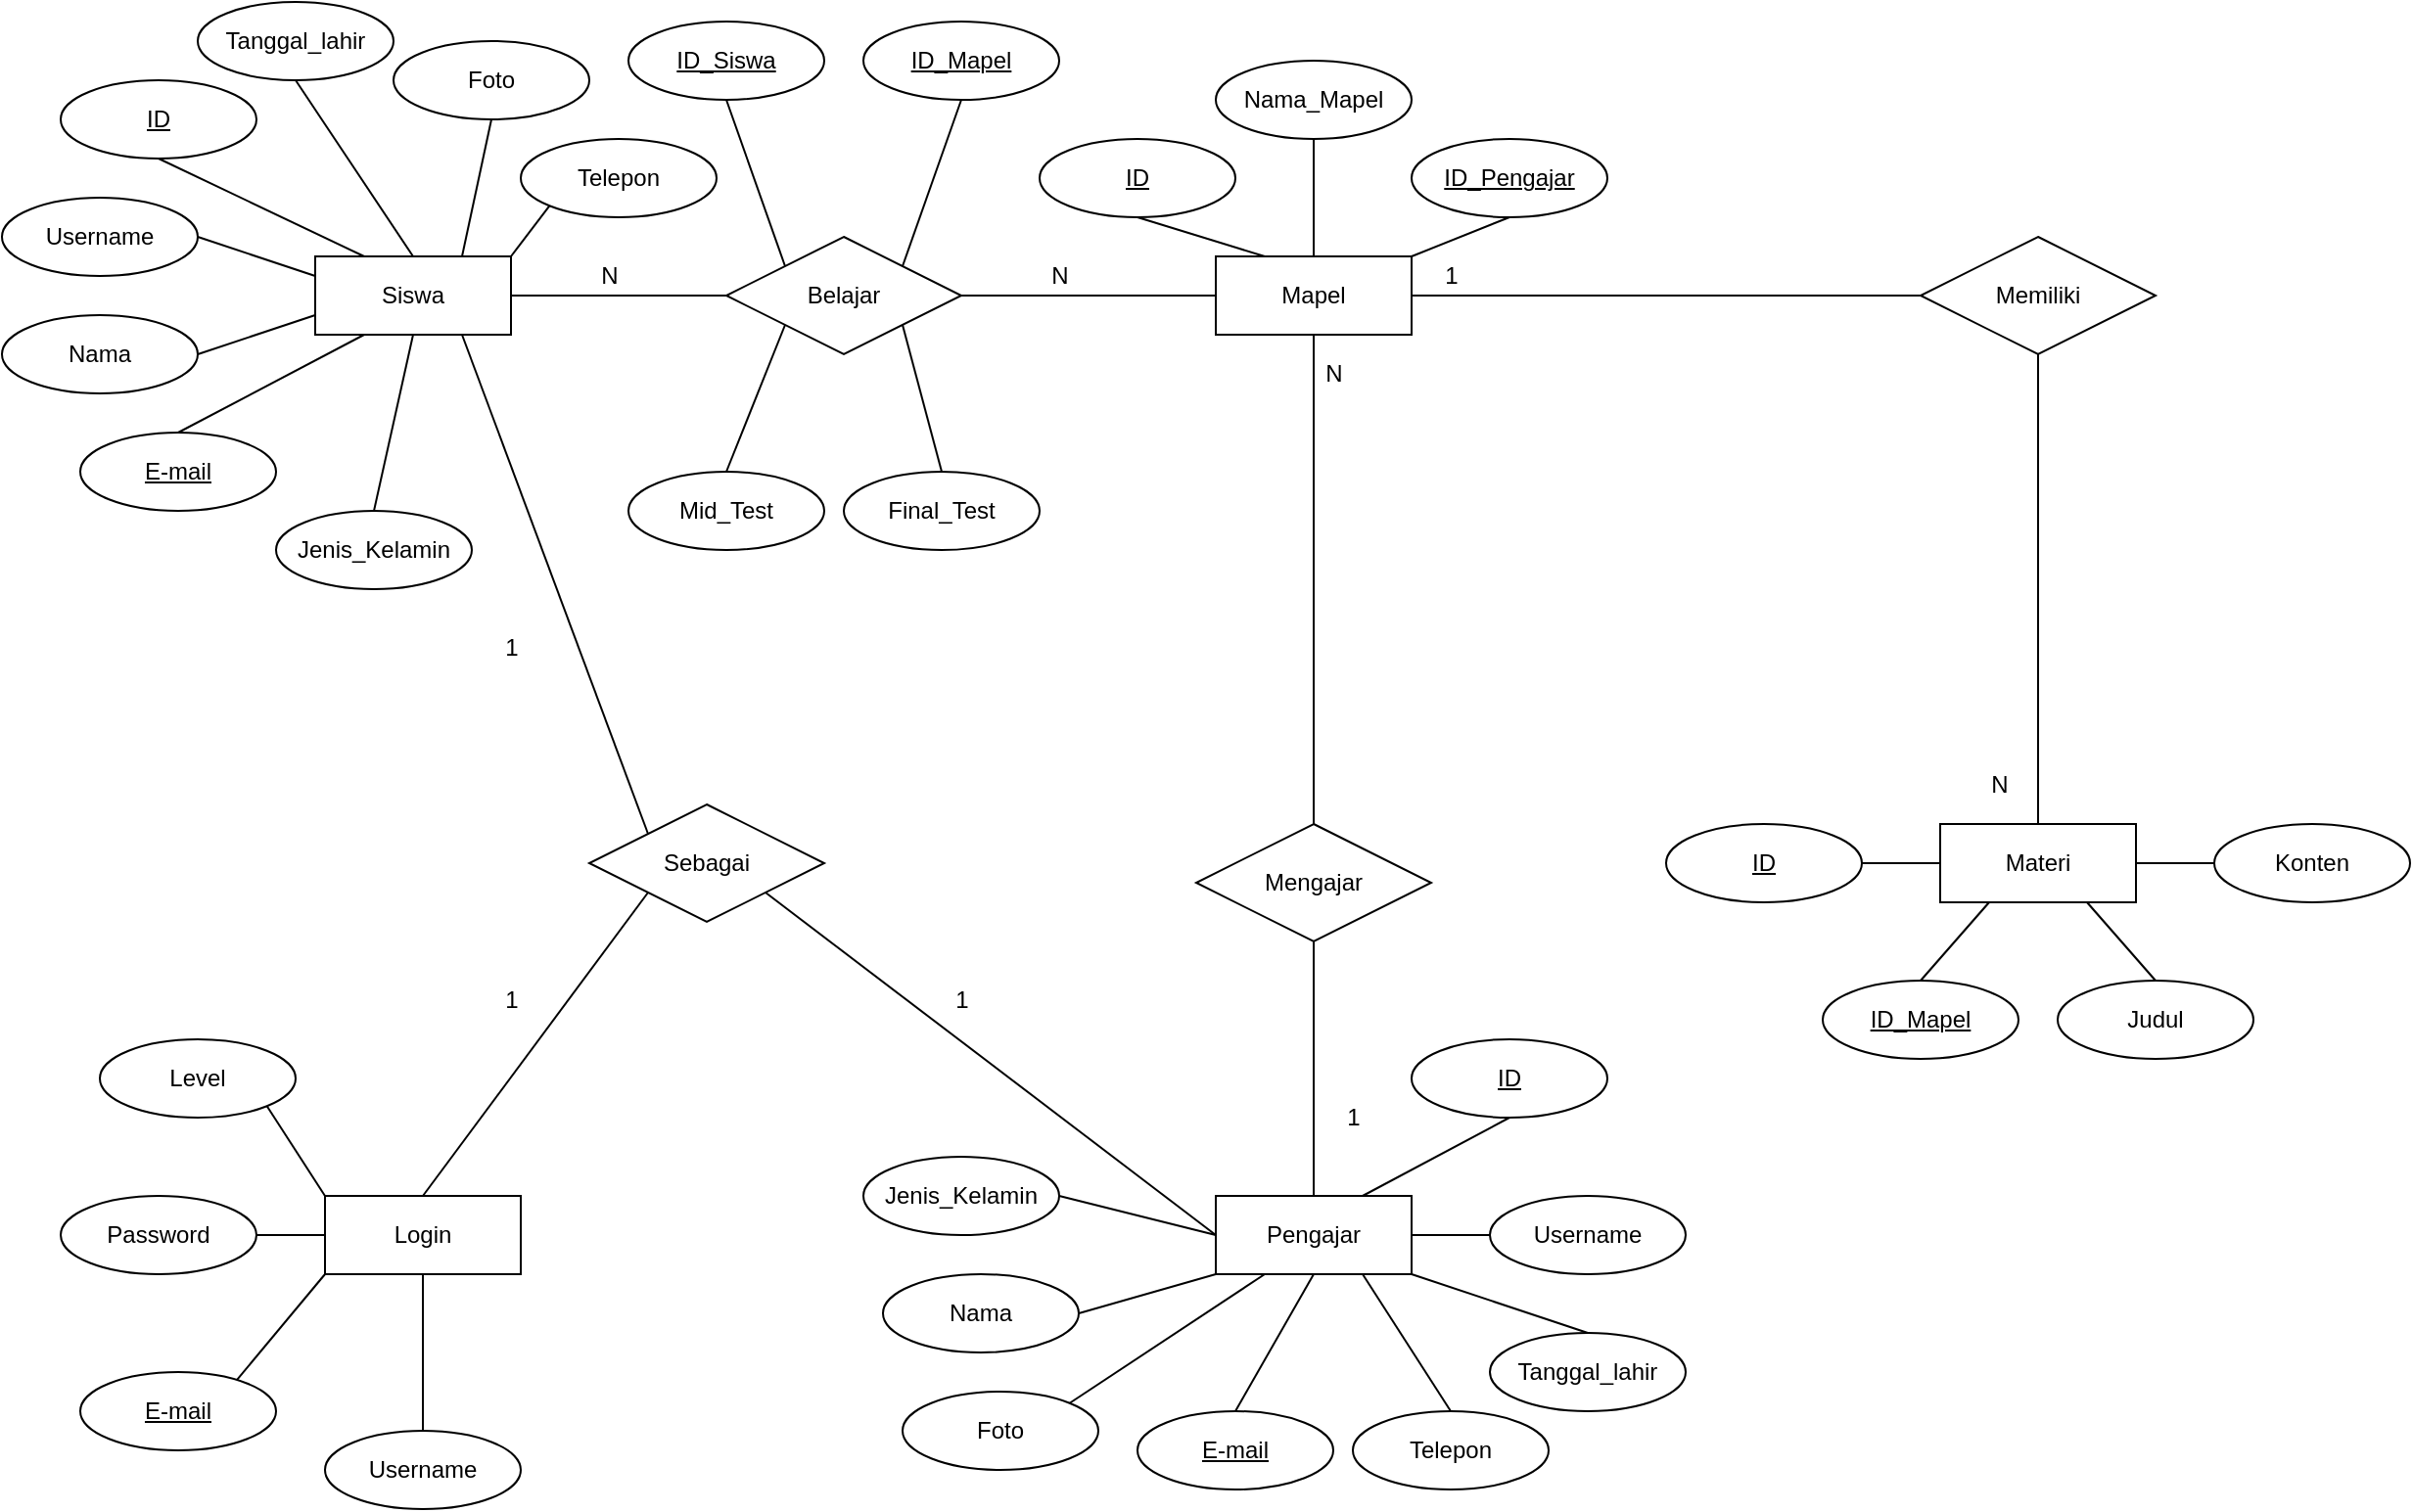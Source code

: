 <mxfile version="13.10.1" type="device"><diagram id="BZ0HvwKwz6tESdo-D394" name="Page-1"><mxGraphModel dx="868" dy="433" grid="1" gridSize="10" guides="1" tooltips="1" connect="1" arrows="1" fold="1" page="1" pageScale="1" pageWidth="850" pageHeight="1100" math="0" shadow="0"><root><mxCell id="0"/><mxCell id="1" parent="0"/><mxCell id="qpm-XkCVynCeEiGI0iVw-2" value="Siswa" style="whiteSpace=wrap;html=1;align=center;" parent="1" vertex="1"><mxGeometry x="310" y="210" width="100" height="40" as="geometry"/></mxCell><mxCell id="qpm-XkCVynCeEiGI0iVw-4" value="ID" style="ellipse;whiteSpace=wrap;html=1;align=center;fontStyle=4;" parent="1" vertex="1"><mxGeometry x="180" y="120" width="100" height="40" as="geometry"/></mxCell><mxCell id="qpm-XkCVynCeEiGI0iVw-5" value="&lt;span&gt;Username&lt;/span&gt;" style="ellipse;whiteSpace=wrap;html=1;align=center;fontStyle=0" parent="1" vertex="1"><mxGeometry x="150" y="180" width="100" height="40" as="geometry"/></mxCell><mxCell id="qpm-XkCVynCeEiGI0iVw-7" value="Tanggal_lahir" style="ellipse;whiteSpace=wrap;html=1;align=center;" parent="1" vertex="1"><mxGeometry x="250" y="80" width="100" height="40" as="geometry"/></mxCell><mxCell id="qpm-XkCVynCeEiGI0iVw-8" value="Nama" style="ellipse;whiteSpace=wrap;html=1;align=center;" parent="1" vertex="1"><mxGeometry x="150" y="240" width="100" height="40" as="geometry"/></mxCell><mxCell id="qpm-XkCVynCeEiGI0iVw-10" value="E-mail" style="ellipse;whiteSpace=wrap;html=1;align=center;fontStyle=4" parent="1" vertex="1"><mxGeometry x="190" y="300" width="100" height="40" as="geometry"/></mxCell><mxCell id="qpm-XkCVynCeEiGI0iVw-11" value="Mapel" style="whiteSpace=wrap;html=1;align=center;" parent="1" vertex="1"><mxGeometry x="770" y="210" width="100" height="40" as="geometry"/></mxCell><mxCell id="qpm-XkCVynCeEiGI0iVw-13" value="" style="endArrow=none;html=1;rounded=0;entryX=0.25;entryY=0;entryDx=0;entryDy=0;exitX=0.5;exitY=1;exitDx=0;exitDy=0;" parent="1" source="qpm-XkCVynCeEiGI0iVw-4" target="qpm-XkCVynCeEiGI0iVw-2" edge="1"><mxGeometry relative="1" as="geometry"><mxPoint x="490" y="260" as="sourcePoint"/><mxPoint x="650" y="260" as="targetPoint"/></mxGeometry></mxCell><mxCell id="qpm-XkCVynCeEiGI0iVw-14" value="" style="endArrow=none;html=1;rounded=0;entryX=0.5;entryY=0;entryDx=0;entryDy=0;exitX=0.5;exitY=1;exitDx=0;exitDy=0;" parent="1" source="qpm-XkCVynCeEiGI0iVw-7" target="qpm-XkCVynCeEiGI0iVw-2" edge="1"><mxGeometry relative="1" as="geometry"><mxPoint x="310" y="180" as="sourcePoint"/><mxPoint x="345" y="220" as="targetPoint"/></mxGeometry></mxCell><mxCell id="qpm-XkCVynCeEiGI0iVw-15" value="" style="endArrow=none;html=1;rounded=0;entryX=0;entryY=0.25;entryDx=0;entryDy=0;exitX=1;exitY=0.5;exitDx=0;exitDy=0;" parent="1" source="qpm-XkCVynCeEiGI0iVw-5" target="qpm-XkCVynCeEiGI0iVw-2" edge="1"><mxGeometry relative="1" as="geometry"><mxPoint x="320" y="190" as="sourcePoint"/><mxPoint x="355" y="230" as="targetPoint"/></mxGeometry></mxCell><mxCell id="qpm-XkCVynCeEiGI0iVw-16" value="" style="endArrow=none;html=1;rounded=0;entryX=0;entryY=0.75;entryDx=0;entryDy=0;exitX=1;exitY=0.5;exitDx=0;exitDy=0;" parent="1" source="qpm-XkCVynCeEiGI0iVw-8" target="qpm-XkCVynCeEiGI0iVw-2" edge="1"><mxGeometry relative="1" as="geometry"><mxPoint x="330" y="200" as="sourcePoint"/><mxPoint x="365" y="240" as="targetPoint"/></mxGeometry></mxCell><mxCell id="qpm-XkCVynCeEiGI0iVw-17" value="" style="endArrow=none;html=1;rounded=0;entryX=0.5;entryY=0;entryDx=0;entryDy=0;exitX=0.25;exitY=1;exitDx=0;exitDy=0;" parent="1" source="qpm-XkCVynCeEiGI0iVw-2" target="qpm-XkCVynCeEiGI0iVw-10" edge="1"><mxGeometry relative="1" as="geometry"><mxPoint x="340" y="210" as="sourcePoint"/><mxPoint x="375" y="250" as="targetPoint"/></mxGeometry></mxCell><mxCell id="qpm-XkCVynCeEiGI0iVw-24" value="Nama_Mapel" style="ellipse;whiteSpace=wrap;html=1;align=center;" parent="1" vertex="1"><mxGeometry x="770" y="110" width="100" height="40" as="geometry"/></mxCell><mxCell id="qpm-XkCVynCeEiGI0iVw-26" value="ID" style="ellipse;whiteSpace=wrap;html=1;align=center;fontStyle=4;" parent="1" vertex="1"><mxGeometry x="680" y="150" width="100" height="40" as="geometry"/></mxCell><mxCell id="qpm-XkCVynCeEiGI0iVw-32" value="" style="endArrow=none;html=1;rounded=0;entryX=0.5;entryY=0;entryDx=0;entryDy=0;exitX=0.5;exitY=1;exitDx=0;exitDy=0;" parent="1" source="qpm-XkCVynCeEiGI0iVw-24" target="qpm-XkCVynCeEiGI0iVw-11" edge="1"><mxGeometry relative="1" as="geometry"><mxPoint x="420" y="180" as="sourcePoint"/><mxPoint x="395" y="220" as="targetPoint"/></mxGeometry></mxCell><mxCell id="qpm-XkCVynCeEiGI0iVw-36" value="" style="endArrow=none;html=1;rounded=0;entryX=0.25;entryY=0;entryDx=0;entryDy=0;exitX=0.5;exitY=1;exitDx=0;exitDy=0;" parent="1" source="qpm-XkCVynCeEiGI0iVw-26" target="qpm-XkCVynCeEiGI0iVw-11" edge="1"><mxGeometry relative="1" as="geometry"><mxPoint x="460" y="220" as="sourcePoint"/><mxPoint x="435" y="260" as="targetPoint"/></mxGeometry></mxCell><mxCell id="qpm-XkCVynCeEiGI0iVw-38" value="Belajar" style="shape=rhombus;perimeter=rhombusPerimeter;whiteSpace=wrap;html=1;align=center;" parent="1" vertex="1"><mxGeometry x="520" y="200" width="120" height="60" as="geometry"/></mxCell><mxCell id="qpm-XkCVynCeEiGI0iVw-40" value="" style="endArrow=none;html=1;rounded=0;entryX=0;entryY=0.5;entryDx=0;entryDy=0;exitX=1;exitY=0.5;exitDx=0;exitDy=0;startArrow=none;startFill=0;endFill=0;" parent="1" source="qpm-XkCVynCeEiGI0iVw-38" target="qpm-XkCVynCeEiGI0iVw-11" edge="1"><mxGeometry relative="1" as="geometry"><mxPoint x="510" y="260" as="sourcePoint"/><mxPoint x="670" y="260" as="targetPoint"/></mxGeometry></mxCell><mxCell id="qpm-XkCVynCeEiGI0iVw-41" value="" style="endArrow=none;html=1;rounded=0;entryX=1;entryY=0.5;entryDx=0;entryDy=0;exitX=0;exitY=0.5;exitDx=0;exitDy=0;startArrow=none;startFill=0;endFill=0;" parent="1" source="qpm-XkCVynCeEiGI0iVw-38" target="qpm-XkCVynCeEiGI0iVw-2" edge="1"><mxGeometry relative="1" as="geometry"><mxPoint x="480" y="240" as="sourcePoint"/><mxPoint x="455" y="280" as="targetPoint"/></mxGeometry></mxCell><mxCell id="Rsu11KNnXsFpVASoPrC7-1" value="" style="endArrow=none;html=1;entryX=0.5;entryY=1;entryDx=0;entryDy=0;exitX=1;exitY=0;exitDx=0;exitDy=0;" parent="1" source="qpm-XkCVynCeEiGI0iVw-38" target="Rsu11KNnXsFpVASoPrC7-11" edge="1"><mxGeometry width="50" height="50" relative="1" as="geometry"><mxPoint x="540" y="290" as="sourcePoint"/><mxPoint x="640" y="130" as="targetPoint"/></mxGeometry></mxCell><mxCell id="Rsu11KNnXsFpVASoPrC7-3" value="" style="endArrow=none;html=1;entryX=0.5;entryY=1;entryDx=0;entryDy=0;exitX=0;exitY=0;exitDx=0;exitDy=0;" parent="1" source="qpm-XkCVynCeEiGI0iVw-38" target="Rsu11KNnXsFpVASoPrC7-9" edge="1"><mxGeometry width="50" height="50" relative="1" as="geometry"><mxPoint x="620" y="225" as="sourcePoint"/><mxPoint x="520" y="130" as="targetPoint"/></mxGeometry></mxCell><mxCell id="Rsu11KNnXsFpVASoPrC7-4" value="Mid_Test" style="ellipse;whiteSpace=wrap;html=1;align=center;" parent="1" vertex="1"><mxGeometry x="470" y="320" width="100" height="40" as="geometry"/></mxCell><mxCell id="Rsu11KNnXsFpVASoPrC7-5" value="Final_Test" style="ellipse;whiteSpace=wrap;html=1;align=center;" parent="1" vertex="1"><mxGeometry x="580" y="320" width="100" height="40" as="geometry"/></mxCell><mxCell id="Rsu11KNnXsFpVASoPrC7-7" value="" style="endArrow=none;html=1;entryX=0.5;entryY=0;entryDx=0;entryDy=0;exitX=0;exitY=1;exitDx=0;exitDy=0;" parent="1" source="qpm-XkCVynCeEiGI0iVw-38" target="Rsu11KNnXsFpVASoPrC7-4" edge="1"><mxGeometry width="50" height="50" relative="1" as="geometry"><mxPoint x="560" y="225" as="sourcePoint"/><mxPoint x="530" y="140" as="targetPoint"/></mxGeometry></mxCell><mxCell id="Rsu11KNnXsFpVASoPrC7-8" value="" style="endArrow=none;html=1;entryX=0.5;entryY=0;entryDx=0;entryDy=0;exitX=1;exitY=1;exitDx=0;exitDy=0;" parent="1" source="qpm-XkCVynCeEiGI0iVw-38" target="Rsu11KNnXsFpVASoPrC7-5" edge="1"><mxGeometry width="50" height="50" relative="1" as="geometry"><mxPoint x="570" y="235" as="sourcePoint"/><mxPoint x="540" y="150" as="targetPoint"/></mxGeometry></mxCell><mxCell id="Rsu11KNnXsFpVASoPrC7-9" value="ID_Siswa" style="ellipse;whiteSpace=wrap;html=1;align=center;fontStyle=4;" parent="1" vertex="1"><mxGeometry x="470" y="90" width="100" height="40" as="geometry"/></mxCell><mxCell id="Rsu11KNnXsFpVASoPrC7-11" value="ID_Mapel" style="ellipse;whiteSpace=wrap;html=1;align=center;fontStyle=4;" parent="1" vertex="1"><mxGeometry x="590" y="90" width="100" height="40" as="geometry"/></mxCell><mxCell id="Rsu11KNnXsFpVASoPrC7-13" value="Pengajar" style="whiteSpace=wrap;html=1;align=center;" parent="1" vertex="1"><mxGeometry x="770" y="690" width="100" height="40" as="geometry"/></mxCell><mxCell id="Rsu11KNnXsFpVASoPrC7-16" value="Tanggal_lahir" style="ellipse;whiteSpace=wrap;html=1;align=center;" parent="1" vertex="1"><mxGeometry x="910" y="760" width="100" height="40" as="geometry"/></mxCell><mxCell id="Rsu11KNnXsFpVASoPrC7-17" value="E-mail" style="ellipse;whiteSpace=wrap;html=1;align=center;fontStyle=4" parent="1" vertex="1"><mxGeometry x="730" y="800" width="100" height="40" as="geometry"/></mxCell><mxCell id="Rsu11KNnXsFpVASoPrC7-18" value="" style="endArrow=none;html=1;rounded=0;entryX=0.75;entryY=0;entryDx=0;entryDy=0;exitX=0.5;exitY=1;exitDx=0;exitDy=0;" parent="1" source="-84rbMn-U0eviWHSSxL3-16" target="Rsu11KNnXsFpVASoPrC7-13" edge="1"><mxGeometry relative="1" as="geometry"><mxPoint x="750" y="640" as="sourcePoint"/><mxPoint x="915" y="740" as="targetPoint"/></mxGeometry></mxCell><mxCell id="Rsu11KNnXsFpVASoPrC7-20" value="" style="endArrow=none;html=1;rounded=0;entryX=1;entryY=0.5;entryDx=0;entryDy=0;exitX=0;exitY=0.5;exitDx=0;exitDy=0;" parent="1" source="-84rbMn-U0eviWHSSxL3-3" target="Rsu11KNnXsFpVASoPrC7-13" edge="1"><mxGeometry relative="1" as="geometry"><mxPoint x="620" y="730" as="sourcePoint"/><mxPoint x="620" y="710" as="targetPoint"/></mxGeometry></mxCell><mxCell id="Rsu11KNnXsFpVASoPrC7-21" value="" style="endArrow=none;html=1;rounded=0;entryX=0;entryY=1;entryDx=0;entryDy=0;exitX=1;exitY=0.5;exitDx=0;exitDy=0;" parent="1" source="Rsu11KNnXsFpVASoPrC7-26" target="Rsu11KNnXsFpVASoPrC7-13" edge="1"><mxGeometry relative="1" as="geometry"><mxPoint x="515" y="730" as="sourcePoint"/><mxPoint x="630" y="720" as="targetPoint"/></mxGeometry></mxCell><mxCell id="Rsu11KNnXsFpVASoPrC7-22" value="" style="endArrow=none;html=1;rounded=0;entryX=0.5;entryY=0;entryDx=0;entryDy=0;exitX=0.5;exitY=1;exitDx=0;exitDy=0;" parent="1" source="Rsu11KNnXsFpVASoPrC7-13" target="Rsu11KNnXsFpVASoPrC7-17" edge="1"><mxGeometry relative="1" as="geometry"><mxPoint x="605" y="690" as="sourcePoint"/><mxPoint x="640" y="730" as="targetPoint"/></mxGeometry></mxCell><mxCell id="Rsu11KNnXsFpVASoPrC7-23" value="" style="endArrow=none;html=1;rounded=0;entryX=0.5;entryY=0;entryDx=0;entryDy=0;exitX=1;exitY=1;exitDx=0;exitDy=0;" parent="1" source="Rsu11KNnXsFpVASoPrC7-13" target="Rsu11KNnXsFpVASoPrC7-16" edge="1"><mxGeometry relative="1" as="geometry"><mxPoint x="615" y="700" as="sourcePoint"/><mxPoint x="650" y="740" as="targetPoint"/></mxGeometry></mxCell><mxCell id="Rsu11KNnXsFpVASoPrC7-26" value="Nama" style="ellipse;whiteSpace=wrap;html=1;align=center;" parent="1" vertex="1"><mxGeometry x="600" y="730" width="100" height="40" as="geometry"/></mxCell><mxCell id="Rsu11KNnXsFpVASoPrC7-29" value="" style="endArrow=none;html=1;rounded=0;exitX=0.5;exitY=0;exitDx=0;exitDy=0;entryX=0.5;entryY=1;entryDx=0;entryDy=0;" parent="1" source="Rsu11KNnXsFpVASoPrC7-13" target="Rsu11KNnXsFpVASoPrC7-30" edge="1"><mxGeometry relative="1" as="geometry"><mxPoint x="490" y="360" as="sourcePoint"/><mxPoint x="720" y="530" as="targetPoint"/></mxGeometry></mxCell><mxCell id="Rsu11KNnXsFpVASoPrC7-30" value="Mengajar" style="shape=rhombus;perimeter=rhombusPerimeter;whiteSpace=wrap;html=1;align=center;" parent="1" vertex="1"><mxGeometry x="760" y="500" width="120" height="60" as="geometry"/></mxCell><mxCell id="Rsu11KNnXsFpVASoPrC7-31" value="" style="endArrow=none;html=1;rounded=0;exitX=0.5;exitY=0;exitDx=0;exitDy=0;entryX=0.5;entryY=1;entryDx=0;entryDy=0;" parent="1" source="Rsu11KNnXsFpVASoPrC7-30" target="qpm-XkCVynCeEiGI0iVw-11" edge="1"><mxGeometry relative="1" as="geometry"><mxPoint x="635" y="540" as="sourcePoint"/><mxPoint x="770" y="540" as="targetPoint"/></mxGeometry></mxCell><mxCell id="Rsu11KNnXsFpVASoPrC7-32" value="N" style="text;html=1;align=center;verticalAlign=middle;resizable=0;points=[];autosize=1;" parent="1" vertex="1"><mxGeometry x="450" y="210" width="20" height="20" as="geometry"/></mxCell><mxCell id="Rsu11KNnXsFpVASoPrC7-33" value="N" style="text;html=1;align=center;verticalAlign=middle;resizable=0;points=[];autosize=1;" parent="1" vertex="1"><mxGeometry x="680" y="210" width="20" height="20" as="geometry"/></mxCell><mxCell id="Rsu11KNnXsFpVASoPrC7-34" value="1" style="text;html=1;align=center;verticalAlign=middle;resizable=0;points=[];autosize=1;" parent="1" vertex="1"><mxGeometry x="830" y="640" width="20" height="20" as="geometry"/></mxCell><mxCell id="-84rbMn-U0eviWHSSxL3-1" value="ID_Pengajar" style="ellipse;whiteSpace=wrap;html=1;align=center;fontStyle=4;" parent="1" vertex="1"><mxGeometry x="870" y="150" width="100" height="40" as="geometry"/></mxCell><mxCell id="-84rbMn-U0eviWHSSxL3-2" value="" style="endArrow=none;html=1;rounded=0;entryX=1;entryY=0;entryDx=0;entryDy=0;exitX=0.5;exitY=1;exitDx=0;exitDy=0;" parent="1" source="-84rbMn-U0eviWHSSxL3-1" target="qpm-XkCVynCeEiGI0iVw-11" edge="1"><mxGeometry relative="1" as="geometry"><mxPoint x="940" y="190" as="sourcePoint"/><mxPoint x="880" y="240" as="targetPoint"/></mxGeometry></mxCell><mxCell id="-84rbMn-U0eviWHSSxL3-3" value="&lt;span&gt;Username&lt;/span&gt;" style="ellipse;whiteSpace=wrap;html=1;align=center;fontStyle=0" parent="1" vertex="1"><mxGeometry x="910" y="690" width="100" height="40" as="geometry"/></mxCell><mxCell id="-84rbMn-U0eviWHSSxL3-6" value="Login" style="whiteSpace=wrap;html=1;align=center;" parent="1" vertex="1"><mxGeometry x="315" y="690" width="100" height="40" as="geometry"/></mxCell><mxCell id="-84rbMn-U0eviWHSSxL3-7" value="" style="endArrow=none;html=1;rounded=0;exitX=0;exitY=1;exitDx=0;exitDy=0;entryX=0.5;entryY=1;entryDx=0;entryDy=0;" parent="1" source="-84rbMn-U0eviWHSSxL3-6" target="-84rbMn-U0eviWHSSxL3-8" edge="1"><mxGeometry relative="1" as="geometry"><mxPoint x="295" y="320" as="sourcePoint"/><mxPoint x="235" y="440" as="targetPoint"/></mxGeometry></mxCell><mxCell id="-84rbMn-U0eviWHSSxL3-8" value="E-mail" style="ellipse;whiteSpace=wrap;html=1;align=center;fontStyle=4" parent="1" vertex="1"><mxGeometry x="190" y="780" width="100" height="40" as="geometry"/></mxCell><mxCell id="-84rbMn-U0eviWHSSxL3-9" value="Password" style="ellipse;whiteSpace=wrap;html=1;align=center;" parent="1" vertex="1"><mxGeometry x="180" y="690" width="100" height="40" as="geometry"/></mxCell><mxCell id="-84rbMn-U0eviWHSSxL3-10" value="" style="endArrow=none;html=1;rounded=0;exitX=1;exitY=0.5;exitDx=0;exitDy=0;entryX=0;entryY=0.5;entryDx=0;entryDy=0;" parent="1" source="-84rbMn-U0eviWHSSxL3-9" target="-84rbMn-U0eviWHSSxL3-6" edge="1"><mxGeometry relative="1" as="geometry"><mxPoint x="325" y="740" as="sourcePoint"/><mxPoint x="265" y="820" as="targetPoint"/></mxGeometry></mxCell><mxCell id="-84rbMn-U0eviWHSSxL3-11" value="Sebagai" style="shape=rhombus;perimeter=rhombusPerimeter;whiteSpace=wrap;html=1;align=center;" parent="1" vertex="1"><mxGeometry x="450" y="490" width="120" height="60" as="geometry"/></mxCell><mxCell id="-84rbMn-U0eviWHSSxL3-12" value="" style="endArrow=none;html=1;rounded=0;exitX=0;exitY=1;exitDx=0;exitDy=0;entryX=0.5;entryY=0;entryDx=0;entryDy=0;" parent="1" source="-84rbMn-U0eviWHSSxL3-11" target="-84rbMn-U0eviWHSSxL3-6" edge="1"><mxGeometry relative="1" as="geometry"><mxPoint x="290" y="740" as="sourcePoint"/><mxPoint x="230" y="810" as="targetPoint"/></mxGeometry></mxCell><mxCell id="-84rbMn-U0eviWHSSxL3-13" value="" style="endArrow=none;html=1;rounded=0;exitX=1;exitY=1;exitDx=0;exitDy=0;entryX=0;entryY=0.5;entryDx=0;entryDy=0;" parent="1" source="-84rbMn-U0eviWHSSxL3-11" target="Rsu11KNnXsFpVASoPrC7-13" edge="1"><mxGeometry relative="1" as="geometry"><mxPoint x="490" y="545" as="sourcePoint"/><mxPoint x="340" y="700" as="targetPoint"/></mxGeometry></mxCell><mxCell id="-84rbMn-U0eviWHSSxL3-14" value="1" style="text;html=1;align=center;verticalAlign=middle;resizable=0;points=[];autosize=1;" parent="1" vertex="1"><mxGeometry x="630" y="580" width="20" height="20" as="geometry"/></mxCell><mxCell id="-84rbMn-U0eviWHSSxL3-15" value="1" style="text;html=1;align=center;verticalAlign=middle;resizable=0;points=[];autosize=1;" parent="1" vertex="1"><mxGeometry x="400" y="580" width="20" height="20" as="geometry"/></mxCell><mxCell id="-84rbMn-U0eviWHSSxL3-16" value="ID" style="ellipse;whiteSpace=wrap;html=1;align=center;fontStyle=4;" parent="1" vertex="1"><mxGeometry x="870" y="610" width="100" height="40" as="geometry"/></mxCell><mxCell id="-84rbMn-U0eviWHSSxL3-17" value="" style="endArrow=none;html=1;exitX=0;exitY=0;exitDx=0;exitDy=0;entryX=0.75;entryY=1;entryDx=0;entryDy=0;" parent="1" source="-84rbMn-U0eviWHSSxL3-11" target="qpm-XkCVynCeEiGI0iVw-2" edge="1"><mxGeometry width="50" height="50" relative="1" as="geometry"><mxPoint x="570" y="460" as="sourcePoint"/><mxPoint x="620" y="410" as="targetPoint"/></mxGeometry></mxCell><mxCell id="-84rbMn-U0eviWHSSxL3-18" value="1" style="text;html=1;align=center;verticalAlign=middle;resizable=0;points=[];autosize=1;" parent="1" vertex="1"><mxGeometry x="400" y="400" width="20" height="20" as="geometry"/></mxCell><mxCell id="M4elPKMkQEr0FOWt5qOr-1" value="Username" style="ellipse;whiteSpace=wrap;html=1;align=center;" parent="1" vertex="1"><mxGeometry x="315" y="810" width="100" height="40" as="geometry"/></mxCell><mxCell id="M4elPKMkQEr0FOWt5qOr-2" value="" style="endArrow=none;html=1;rounded=0;entryX=0.5;entryY=0;entryDx=0;entryDy=0;exitX=0.5;exitY=1;exitDx=0;exitDy=0;" parent="1" source="-84rbMn-U0eviWHSSxL3-6" target="M4elPKMkQEr0FOWt5qOr-1" edge="1"><mxGeometry relative="1" as="geometry"><mxPoint x="805" y="740" as="sourcePoint"/><mxPoint x="800" y="790" as="targetPoint"/></mxGeometry></mxCell><mxCell id="M4elPKMkQEr0FOWt5qOr-4" value="Jenis_Kelamin" style="ellipse;whiteSpace=wrap;html=1;align=center;" parent="1" vertex="1"><mxGeometry x="290" y="340" width="100" height="40" as="geometry"/></mxCell><mxCell id="M4elPKMkQEr0FOWt5qOr-5" value="" style="endArrow=none;html=1;rounded=0;entryX=0.5;entryY=0;entryDx=0;entryDy=0;exitX=0.5;exitY=1;exitDx=0;exitDy=0;" parent="1" source="qpm-XkCVynCeEiGI0iVw-2" target="M4elPKMkQEr0FOWt5qOr-4" edge="1"><mxGeometry relative="1" as="geometry"><mxPoint x="345" y="260" as="sourcePoint"/><mxPoint x="250" y="310" as="targetPoint"/></mxGeometry></mxCell><mxCell id="M4elPKMkQEr0FOWt5qOr-6" value="Jenis_Kelamin" style="ellipse;whiteSpace=wrap;html=1;align=center;" parent="1" vertex="1"><mxGeometry x="590" y="670" width="100" height="40" as="geometry"/></mxCell><mxCell id="M4elPKMkQEr0FOWt5qOr-7" value="" style="endArrow=none;html=1;rounded=0;entryX=1;entryY=0.5;entryDx=0;entryDy=0;exitX=0;exitY=0.5;exitDx=0;exitDy=0;" parent="1" source="Rsu11KNnXsFpVASoPrC7-13" target="M4elPKMkQEr0FOWt5qOr-6" edge="1"><mxGeometry relative="1" as="geometry"><mxPoint x="370" y="260" as="sourcePoint"/><mxPoint x="360" y="350" as="targetPoint"/></mxGeometry></mxCell><mxCell id="M4elPKMkQEr0FOWt5qOr-8" value="N" style="text;html=1;align=center;verticalAlign=middle;resizable=0;points=[];autosize=1;" parent="1" vertex="1"><mxGeometry x="820" y="260" width="20" height="20" as="geometry"/></mxCell><mxCell id="nVxzEGhIqskST1P-Ifng-1" value="Level" style="ellipse;whiteSpace=wrap;html=1;align=center;" parent="1" vertex="1"><mxGeometry x="200" y="610" width="100" height="40" as="geometry"/></mxCell><mxCell id="nVxzEGhIqskST1P-Ifng-2" value="" style="endArrow=none;html=1;rounded=0;exitX=1;exitY=1;exitDx=0;exitDy=0;entryX=0;entryY=0;entryDx=0;entryDy=0;" parent="1" source="nVxzEGhIqskST1P-Ifng-1" target="-84rbMn-U0eviWHSSxL3-6" edge="1"><mxGeometry relative="1" as="geometry"><mxPoint x="290" y="720" as="sourcePoint"/><mxPoint x="325" y="720" as="targetPoint"/></mxGeometry></mxCell><mxCell id="nVxzEGhIqskST1P-Ifng-3" value="Materi" style="whiteSpace=wrap;html=1;align=center;" parent="1" vertex="1"><mxGeometry x="1140" y="500" width="100" height="40" as="geometry"/></mxCell><mxCell id="nVxzEGhIqskST1P-Ifng-4" value="Memiliki" style="shape=rhombus;perimeter=rhombusPerimeter;whiteSpace=wrap;html=1;align=center;" parent="1" vertex="1"><mxGeometry x="1130" y="200" width="120" height="60" as="geometry"/></mxCell><mxCell id="nVxzEGhIqskST1P-Ifng-5" value="" style="endArrow=none;html=1;rounded=0;entryX=0;entryY=0.5;entryDx=0;entryDy=0;exitX=1;exitY=0.5;exitDx=0;exitDy=0;startArrow=none;startFill=0;endFill=0;" parent="1" source="qpm-XkCVynCeEiGI0iVw-11" target="nVxzEGhIqskST1P-Ifng-4" edge="1"><mxGeometry relative="1" as="geometry"><mxPoint x="650" y="240" as="sourcePoint"/><mxPoint x="780" y="240" as="targetPoint"/></mxGeometry></mxCell><mxCell id="nVxzEGhIqskST1P-Ifng-6" value="1" style="text;html=1;align=center;verticalAlign=middle;resizable=0;points=[];autosize=1;" parent="1" vertex="1"><mxGeometry x="880" y="210" width="20" height="20" as="geometry"/></mxCell><mxCell id="nVxzEGhIqskST1P-Ifng-8" value="" style="endArrow=none;html=1;rounded=0;entryX=0.5;entryY=1;entryDx=0;entryDy=0;exitX=0.5;exitY=0;exitDx=0;exitDy=0;startArrow=none;startFill=0;endFill=0;" parent="1" source="nVxzEGhIqskST1P-Ifng-3" target="nVxzEGhIqskST1P-Ifng-4" edge="1"><mxGeometry relative="1" as="geometry"><mxPoint x="880" y="240" as="sourcePoint"/><mxPoint x="1140" y="240" as="targetPoint"/></mxGeometry></mxCell><mxCell id="nVxzEGhIqskST1P-Ifng-9" value="N" style="text;html=1;align=center;verticalAlign=middle;resizable=0;points=[];autosize=1;" parent="1" vertex="1"><mxGeometry x="1160" y="470" width="20" height="20" as="geometry"/></mxCell><mxCell id="nVxzEGhIqskST1P-Ifng-10" value="ID_Mapel" style="ellipse;whiteSpace=wrap;html=1;align=center;fontStyle=4;" parent="1" vertex="1"><mxGeometry x="1080" y="580" width="100" height="40" as="geometry"/></mxCell><mxCell id="nVxzEGhIqskST1P-Ifng-11" value="Judul" style="ellipse;whiteSpace=wrap;html=1;align=center;fontStyle=0;" parent="1" vertex="1"><mxGeometry x="1200" y="580" width="100" height="40" as="geometry"/></mxCell><mxCell id="nVxzEGhIqskST1P-Ifng-12" value="" style="endArrow=none;html=1;exitX=0.5;exitY=0;exitDx=0;exitDy=0;entryX=0.25;entryY=1;entryDx=0;entryDy=0;" parent="1" source="nVxzEGhIqskST1P-Ifng-10" target="nVxzEGhIqskST1P-Ifng-3" edge="1"><mxGeometry width="50" height="50" relative="1" as="geometry"><mxPoint x="1010" y="340" as="sourcePoint"/><mxPoint x="1060" y="290" as="targetPoint"/></mxGeometry></mxCell><mxCell id="nVxzEGhIqskST1P-Ifng-13" value="" style="endArrow=none;html=1;exitX=0.5;exitY=0;exitDx=0;exitDy=0;entryX=0.75;entryY=1;entryDx=0;entryDy=0;" parent="1" source="nVxzEGhIqskST1P-Ifng-11" target="nVxzEGhIqskST1P-Ifng-3" edge="1"><mxGeometry width="50" height="50" relative="1" as="geometry"><mxPoint x="1010" y="540" as="sourcePoint"/><mxPoint x="1060" y="490" as="targetPoint"/></mxGeometry></mxCell><mxCell id="KIcOeYLs3h3wKGEcbidu-1" value="ID" style="ellipse;whiteSpace=wrap;html=1;align=center;fontStyle=4;" vertex="1" parent="1"><mxGeometry x="1000" y="500" width="100" height="40" as="geometry"/></mxCell><mxCell id="KIcOeYLs3h3wKGEcbidu-2" value="" style="endArrow=none;html=1;exitX=1;exitY=0.5;exitDx=0;exitDy=0;entryX=0;entryY=0.5;entryDx=0;entryDy=0;" edge="1" parent="1" source="KIcOeYLs3h3wKGEcbidu-1" target="nVxzEGhIqskST1P-Ifng-3"><mxGeometry width="50" height="50" relative="1" as="geometry"><mxPoint x="1140" y="590" as="sourcePoint"/><mxPoint x="1175" y="550" as="targetPoint"/></mxGeometry></mxCell><mxCell id="KIcOeYLs3h3wKGEcbidu-3" value="Konten" style="ellipse;whiteSpace=wrap;html=1;align=center;fontStyle=0;" vertex="1" parent="1"><mxGeometry x="1280" y="500" width="100" height="40" as="geometry"/></mxCell><mxCell id="KIcOeYLs3h3wKGEcbidu-4" value="" style="endArrow=none;html=1;exitX=0;exitY=0.5;exitDx=0;exitDy=0;entryX=1;entryY=0.5;entryDx=0;entryDy=0;" edge="1" parent="1" source="KIcOeYLs3h3wKGEcbidu-3" target="nVxzEGhIqskST1P-Ifng-3"><mxGeometry width="50" height="50" relative="1" as="geometry"><mxPoint x="1030" y="480" as="sourcePoint"/><mxPoint x="1080" y="430" as="targetPoint"/></mxGeometry></mxCell><mxCell id="KIcOeYLs3h3wKGEcbidu-5" value="Telepon" style="ellipse;whiteSpace=wrap;html=1;align=center;" vertex="1" parent="1"><mxGeometry x="415" y="150" width="100" height="40" as="geometry"/></mxCell><mxCell id="KIcOeYLs3h3wKGEcbidu-6" value="" style="endArrow=none;html=1;rounded=0;entryX=1;entryY=0;entryDx=0;entryDy=0;exitX=0;exitY=1;exitDx=0;exitDy=0;" edge="1" parent="1" source="KIcOeYLs3h3wKGEcbidu-5" target="qpm-XkCVynCeEiGI0iVw-2"><mxGeometry relative="1" as="geometry"><mxPoint x="350" y="140" as="sourcePoint"/><mxPoint x="370" y="220" as="targetPoint"/></mxGeometry></mxCell><mxCell id="KIcOeYLs3h3wKGEcbidu-7" value="Telepon" style="ellipse;whiteSpace=wrap;html=1;align=center;" vertex="1" parent="1"><mxGeometry x="840" y="800" width="100" height="40" as="geometry"/></mxCell><mxCell id="KIcOeYLs3h3wKGEcbidu-9" value="" style="endArrow=none;html=1;rounded=0;entryX=0.5;entryY=0;entryDx=0;entryDy=0;exitX=0.75;exitY=1;exitDx=0;exitDy=0;" edge="1" parent="1" source="Rsu11KNnXsFpVASoPrC7-13" target="KIcOeYLs3h3wKGEcbidu-7"><mxGeometry relative="1" as="geometry"><mxPoint x="805" y="740" as="sourcePoint"/><mxPoint x="760" y="810" as="targetPoint"/></mxGeometry></mxCell><mxCell id="KIcOeYLs3h3wKGEcbidu-10" value="&lt;span&gt;Foto&lt;/span&gt;" style="ellipse;whiteSpace=wrap;html=1;align=center;fontStyle=0" vertex="1" parent="1"><mxGeometry x="610" y="790" width="100" height="40" as="geometry"/></mxCell><mxCell id="KIcOeYLs3h3wKGEcbidu-11" value="" style="endArrow=none;html=1;rounded=0;entryX=1;entryY=0;entryDx=0;entryDy=0;exitX=0.25;exitY=1;exitDx=0;exitDy=0;" edge="1" parent="1" source="Rsu11KNnXsFpVASoPrC7-13" target="KIcOeYLs3h3wKGEcbidu-10"><mxGeometry relative="1" as="geometry"><mxPoint x="805" y="740" as="sourcePoint"/><mxPoint x="790" y="810" as="targetPoint"/></mxGeometry></mxCell><mxCell id="KIcOeYLs3h3wKGEcbidu-12" value="&lt;span&gt;Foto&lt;/span&gt;" style="ellipse;whiteSpace=wrap;html=1;align=center;fontStyle=0" vertex="1" parent="1"><mxGeometry x="350" y="100" width="100" height="40" as="geometry"/></mxCell><mxCell id="KIcOeYLs3h3wKGEcbidu-13" value="" style="endArrow=none;html=1;rounded=0;entryX=0.75;entryY=0;entryDx=0;entryDy=0;exitX=0.5;exitY=1;exitDx=0;exitDy=0;" edge="1" parent="1" source="KIcOeYLs3h3wKGEcbidu-12" target="qpm-XkCVynCeEiGI0iVw-2"><mxGeometry relative="1" as="geometry"><mxPoint x="310" y="130" as="sourcePoint"/><mxPoint x="370" y="220" as="targetPoint"/></mxGeometry></mxCell></root></mxGraphModel></diagram></mxfile>